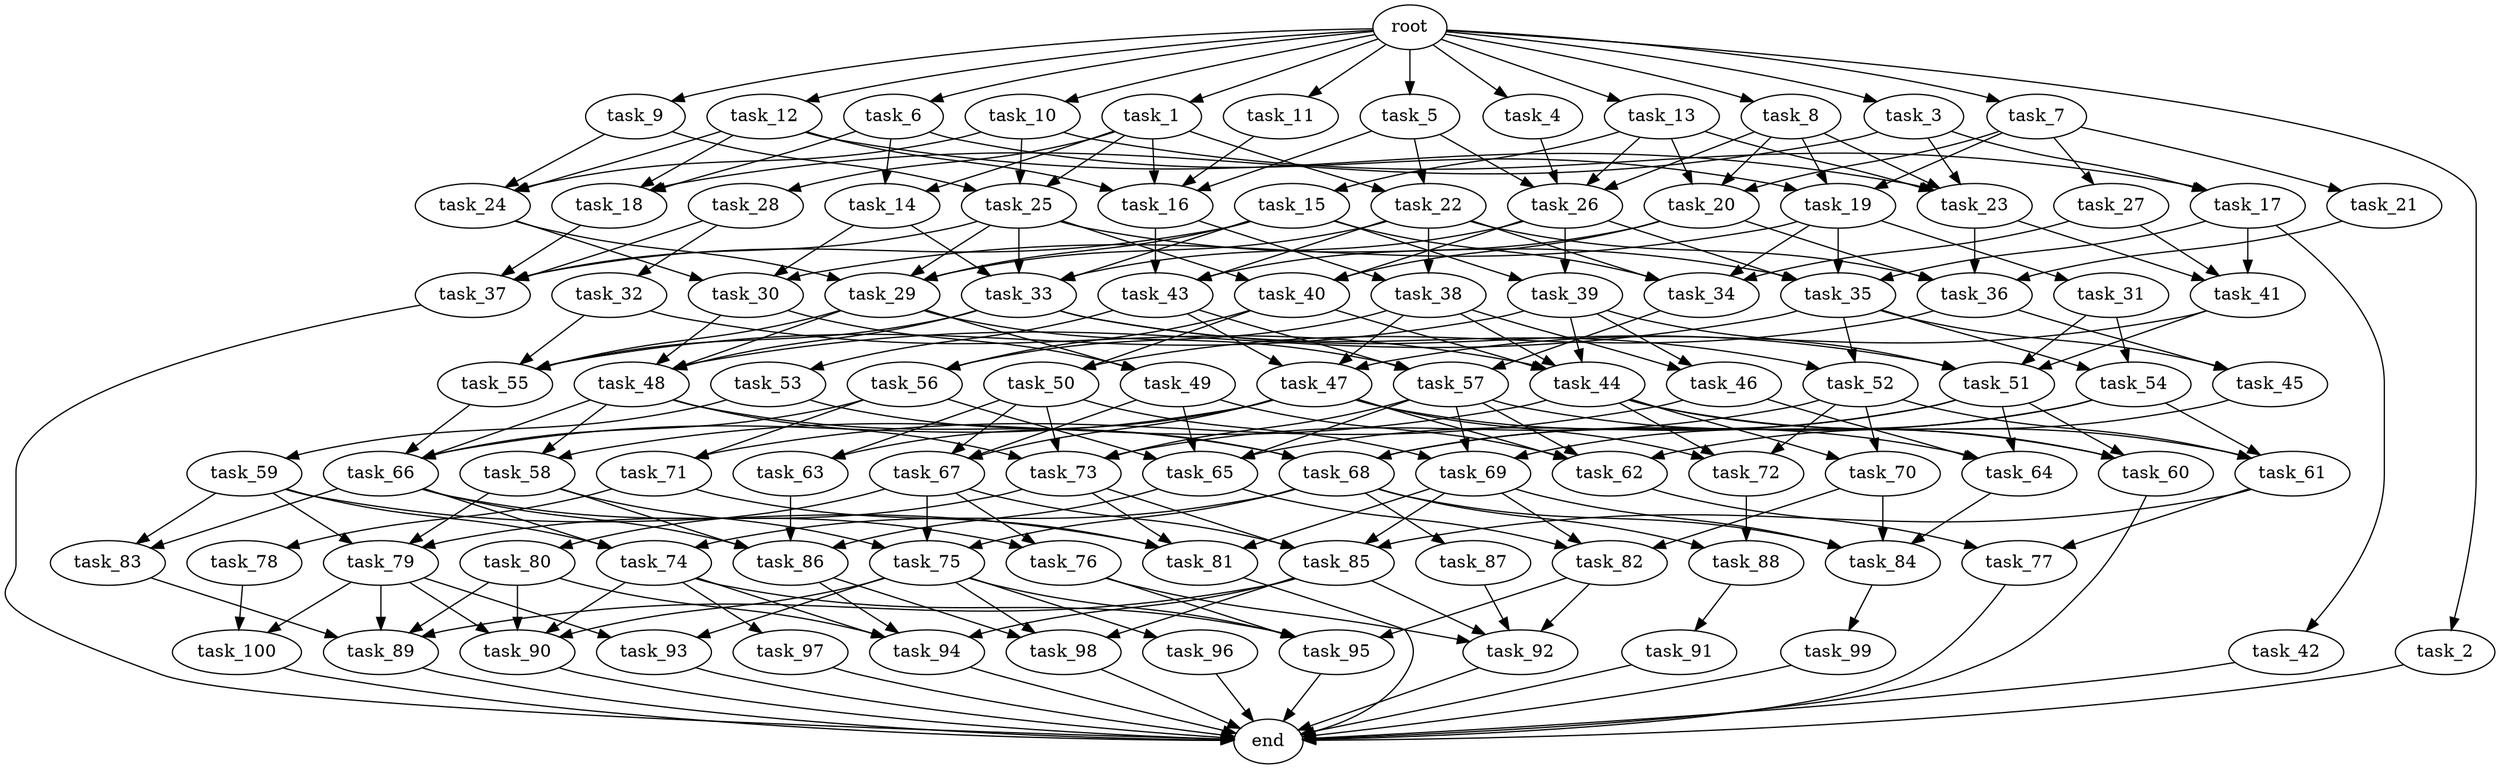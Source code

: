 digraph G {
  task_66 [size="4.152312e+08"];
  task_71 [size="3.758642e+09"];
  task_79 [size="3.543667e+09"];
  task_27 [size="1.671665e+09"];
  task_34 [size="3.264348e+09"];
  task_69 [size="1.512225e+09"];
  task_63 [size="3.451234e+09"];
  task_87 [size="1.955922e+09"];
  task_26 [size="3.677434e+09"];
  task_25 [size="4.203217e+09"];
  task_44 [size="3.552808e+09"];
  task_19 [size="4.452596e+09"];
  task_57 [size="2.302181e+09"];
  task_47 [size="2.040275e+09"];
  task_29 [size="4.638223e+09"];
  task_20 [size="8.803726e+08"];
  task_56 [size="3.170094e+09"];
  task_15 [size="1.045197e+09"];
  task_77 [size="2.903426e+09"];
  task_92 [size="4.032272e+09"];
  task_100 [size="2.040577e+09"];
  task_16 [size="2.255750e+09"];
  task_91 [size="3.674970e+09"];
  task_82 [size="3.326463e+09"];
  task_73 [size="2.730339e+09"];
  task_65 [size="1.388894e+09"];
  task_10 [size="4.617112e+09"];
  task_30 [size="2.135294e+09"];
  task_23 [size="2.670986e+09"];
  task_78 [size="2.106644e+08"];
  task_28 [size="4.823094e+09"];
  task_38 [size="4.364205e+09"];
  task_32 [size="4.454489e+09"];
  task_4 [size="4.187830e+09"];
  task_9 [size="1.486106e+09"];
  task_84 [size="4.255118e+09"];
  task_14 [size="2.113124e+09"];
  end [size="0.000000e+00"];
  task_83 [size="2.387337e+09"];
  task_90 [size="2.177768e+09"];
  task_59 [size="1.582496e+09"];
  task_12 [size="4.296946e+09"];
  task_46 [size="4.547072e+09"];
  task_36 [size="1.539464e+09"];
  task_40 [size="4.754246e+09"];
  task_62 [size="8.762551e+08"];
  task_45 [size="2.115160e+09"];
  task_53 [size="3.014592e+09"];
  task_24 [size="3.931831e+09"];
  task_33 [size="2.454476e+09"];
  task_89 [size="4.673515e+09"];
  task_94 [size="1.562570e+09"];
  task_41 [size="1.269431e+09"];
  task_72 [size="1.271615e+09"];
  task_18 [size="4.096206e+09"];
  task_64 [size="3.226878e+08"];
  task_54 [size="4.880076e+09"];
  task_95 [size="4.034273e+09"];
  task_70 [size="9.358427e+08"];
  task_11 [size="1.169541e+09"];
  task_43 [size="7.738770e+07"];
  task_88 [size="9.060559e+08"];
  task_96 [size="4.048231e+09"];
  task_6 [size="4.547970e+09"];
  task_42 [size="3.836480e+08"];
  task_17 [size="8.449067e+08"];
  task_22 [size="3.982217e+09"];
  task_93 [size="3.568127e+09"];
  task_98 [size="3.833407e+09"];
  task_97 [size="1.044743e+09"];
  task_58 [size="2.449416e+09"];
  task_67 [size="4.751009e+09"];
  root [size="0.000000e+00"];
  task_48 [size="1.982000e+09"];
  task_35 [size="3.812788e+09"];
  task_80 [size="3.142183e+09"];
  task_99 [size="3.794348e+09"];
  task_68 [size="1.739653e+09"];
  task_1 [size="3.538039e+09"];
  task_55 [size="3.758640e+09"];
  task_13 [size="3.402311e+09"];
  task_52 [size="1.320571e+09"];
  task_81 [size="1.436413e+09"];
  task_39 [size="1.621913e+08"];
  task_2 [size="4.695928e+09"];
  task_37 [size="1.805490e+09"];
  task_5 [size="1.643311e+09"];
  task_76 [size="4.407599e+09"];
  task_51 [size="1.543596e+09"];
  task_7 [size="1.905140e+09"];
  task_60 [size="8.527278e+08"];
  task_74 [size="3.975384e+09"];
  task_85 [size="2.317011e+09"];
  task_49 [size="8.661568e+07"];
  task_31 [size="3.068064e+09"];
  task_21 [size="3.774908e+08"];
  task_3 [size="4.048523e+09"];
  task_8 [size="3.705676e+09"];
  task_75 [size="3.742790e+09"];
  task_50 [size="4.970810e+09"];
  task_61 [size="1.485778e+09"];
  task_86 [size="2.581201e+09"];

  task_66 -> task_76 [size="2.076156e+07"];
  task_66 -> task_74 [size="2.076156e+07"];
  task_66 -> task_83 [size="2.076156e+07"];
  task_66 -> task_86 [size="2.076156e+07"];
  task_71 -> task_81 [size="3.758642e+08"];
  task_71 -> task_78 [size="3.758642e+08"];
  task_79 -> task_90 [size="2.362445e+08"];
  task_79 -> task_89 [size="2.362445e+08"];
  task_79 -> task_93 [size="2.362445e+08"];
  task_79 -> task_100 [size="2.362445e+08"];
  task_27 -> task_34 [size="3.343330e+08"];
  task_27 -> task_41 [size="3.343330e+08"];
  task_34 -> task_57 [size="1.632174e+08"];
  task_69 -> task_81 [size="1.008150e+08"];
  task_69 -> task_84 [size="1.008150e+08"];
  task_69 -> task_85 [size="1.008150e+08"];
  task_69 -> task_82 [size="1.008150e+08"];
  task_63 -> task_86 [size="3.451234e+08"];
  task_87 -> task_92 [size="3.911845e+08"];
  task_26 -> task_40 [size="1.838717e+08"];
  task_26 -> task_35 [size="1.838717e+08"];
  task_26 -> task_33 [size="1.838717e+08"];
  task_26 -> task_39 [size="1.838717e+08"];
  task_25 -> task_37 [size="2.802145e+08"];
  task_25 -> task_40 [size="2.802145e+08"];
  task_25 -> task_33 [size="2.802145e+08"];
  task_25 -> task_29 [size="2.802145e+08"];
  task_25 -> task_35 [size="2.802145e+08"];
  task_44 -> task_58 [size="1.776404e+08"];
  task_44 -> task_60 [size="1.776404e+08"];
  task_44 -> task_70 [size="1.776404e+08"];
  task_44 -> task_72 [size="1.776404e+08"];
  task_44 -> task_61 [size="1.776404e+08"];
  task_19 -> task_31 [size="2.968397e+08"];
  task_19 -> task_34 [size="2.968397e+08"];
  task_19 -> task_30 [size="2.968397e+08"];
  task_19 -> task_35 [size="2.968397e+08"];
  task_57 -> task_60 [size="1.534787e+08"];
  task_57 -> task_62 [size="1.534787e+08"];
  task_57 -> task_73 [size="1.534787e+08"];
  task_57 -> task_65 [size="1.534787e+08"];
  task_57 -> task_69 [size="1.534787e+08"];
  task_47 -> task_62 [size="1.360183e+08"];
  task_47 -> task_66 [size="1.360183e+08"];
  task_47 -> task_64 [size="1.360183e+08"];
  task_47 -> task_67 [size="1.360183e+08"];
  task_47 -> task_63 [size="1.360183e+08"];
  task_47 -> task_72 [size="1.360183e+08"];
  task_29 -> task_49 [size="2.319111e+08"];
  task_29 -> task_57 [size="2.319111e+08"];
  task_29 -> task_55 [size="2.319111e+08"];
  task_29 -> task_48 [size="2.319111e+08"];
  task_20 -> task_36 [size="5.869151e+07"];
  task_20 -> task_40 [size="5.869151e+07"];
  task_20 -> task_43 [size="5.869151e+07"];
  task_56 -> task_66 [size="3.170094e+08"];
  task_56 -> task_65 [size="3.170094e+08"];
  task_56 -> task_71 [size="3.170094e+08"];
  task_15 -> task_37 [size="2.090394e+08"];
  task_15 -> task_34 [size="2.090394e+08"];
  task_15 -> task_33 [size="2.090394e+08"];
  task_15 -> task_29 [size="2.090394e+08"];
  task_15 -> task_39 [size="2.090394e+08"];
  task_77 -> end [size="1.000000e-12"];
  task_92 -> end [size="1.000000e-12"];
  task_100 -> end [size="1.000000e-12"];
  task_16 -> task_38 [size="1.127875e+08"];
  task_16 -> task_43 [size="1.127875e+08"];
  task_91 -> end [size="1.000000e-12"];
  task_82 -> task_92 [size="2.217642e+08"];
  task_82 -> task_95 [size="2.217642e+08"];
  task_73 -> task_79 [size="1.365169e+08"];
  task_73 -> task_81 [size="1.365169e+08"];
  task_73 -> task_85 [size="1.365169e+08"];
  task_65 -> task_86 [size="6.944472e+07"];
  task_65 -> task_82 [size="6.944472e+07"];
  task_10 -> task_17 [size="9.234225e+08"];
  task_10 -> task_24 [size="9.234225e+08"];
  task_10 -> task_25 [size="9.234225e+08"];
  task_30 -> task_49 [size="1.423530e+08"];
  task_30 -> task_48 [size="1.423530e+08"];
  task_23 -> task_36 [size="1.335493e+08"];
  task_23 -> task_41 [size="1.335493e+08"];
  task_78 -> task_100 [size="4.213287e+07"];
  task_28 -> task_37 [size="9.646188e+08"];
  task_28 -> task_32 [size="9.646188e+08"];
  task_38 -> task_56 [size="4.364205e+08"];
  task_38 -> task_47 [size="4.364205e+08"];
  task_38 -> task_46 [size="4.364205e+08"];
  task_38 -> task_44 [size="4.364205e+08"];
  task_32 -> task_55 [size="8.908978e+08"];
  task_32 -> task_44 [size="8.908978e+08"];
  task_4 -> task_26 [size="8.375661e+08"];
  task_9 -> task_24 [size="2.972211e+08"];
  task_9 -> task_25 [size="2.972211e+08"];
  task_84 -> task_99 [size="2.127559e+08"];
  task_14 -> task_30 [size="2.113124e+08"];
  task_14 -> task_33 [size="2.113124e+08"];
  task_83 -> task_89 [size="2.387337e+08"];
  task_90 -> end [size="1.000000e-12"];
  task_59 -> task_79 [size="3.164992e+08"];
  task_59 -> task_74 [size="3.164992e+08"];
  task_59 -> task_81 [size="3.164992e+08"];
  task_59 -> task_83 [size="3.164992e+08"];
  task_12 -> task_16 [size="8.593893e+08"];
  task_12 -> task_24 [size="8.593893e+08"];
  task_12 -> task_23 [size="8.593893e+08"];
  task_12 -> task_18 [size="8.593893e+08"];
  task_46 -> task_64 [size="4.547072e+08"];
  task_46 -> task_71 [size="4.547072e+08"];
  task_36 -> task_50 [size="7.697319e+07"];
  task_36 -> task_45 [size="7.697319e+07"];
  task_40 -> task_50 [size="3.169498e+08"];
  task_40 -> task_56 [size="3.169498e+08"];
  task_40 -> task_44 [size="3.169498e+08"];
  task_62 -> task_77 [size="4.381276e+07"];
  task_45 -> task_62 [size="2.115160e+08"];
  task_53 -> task_68 [size="6.029184e+08"];
  task_53 -> task_59 [size="6.029184e+08"];
  task_24 -> task_30 [size="2.621221e+08"];
  task_24 -> task_29 [size="2.621221e+08"];
  task_33 -> task_51 [size="1.227238e+08"];
  task_33 -> task_52 [size="1.227238e+08"];
  task_33 -> task_55 [size="1.227238e+08"];
  task_33 -> task_48 [size="1.227238e+08"];
  task_89 -> end [size="1.000000e-12"];
  task_94 -> end [size="1.000000e-12"];
  task_41 -> task_47 [size="8.462875e+07"];
  task_41 -> task_51 [size="8.462875e+07"];
  task_72 -> task_88 [size="8.477434e+07"];
  task_18 -> task_37 [size="2.730804e+08"];
  task_64 -> task_84 [size="2.151252e+07"];
  task_54 -> task_68 [size="4.880076e+08"];
  task_54 -> task_69 [size="4.880076e+08"];
  task_54 -> task_61 [size="4.880076e+08"];
  task_95 -> end [size="1.000000e-12"];
  task_70 -> task_84 [size="9.358427e+07"];
  task_70 -> task_82 [size="9.358427e+07"];
  task_11 -> task_16 [size="2.339082e+08"];
  task_43 -> task_53 [size="5.159180e+06"];
  task_43 -> task_47 [size="5.159180e+06"];
  task_43 -> task_57 [size="5.159180e+06"];
  task_88 -> task_91 [size="9.060559e+07"];
  task_96 -> end [size="1.000000e-12"];
  task_6 -> task_19 [size="9.095939e+08"];
  task_6 -> task_14 [size="9.095939e+08"];
  task_6 -> task_18 [size="9.095939e+08"];
  task_42 -> end [size="1.000000e-12"];
  task_17 -> task_41 [size="8.449067e+07"];
  task_17 -> task_42 [size="8.449067e+07"];
  task_17 -> task_35 [size="8.449067e+07"];
  task_22 -> task_36 [size="3.982217e+08"];
  task_22 -> task_34 [size="3.982217e+08"];
  task_22 -> task_38 [size="3.982217e+08"];
  task_22 -> task_29 [size="3.982217e+08"];
  task_22 -> task_43 [size="3.982217e+08"];
  task_93 -> end [size="1.000000e-12"];
  task_98 -> end [size="1.000000e-12"];
  task_97 -> end [size="1.000000e-12"];
  task_58 -> task_79 [size="2.449416e+08"];
  task_58 -> task_75 [size="2.449416e+08"];
  task_58 -> task_86 [size="2.449416e+08"];
  task_67 -> task_76 [size="3.167339e+08"];
  task_67 -> task_75 [size="3.167339e+08"];
  task_67 -> task_80 [size="3.167339e+08"];
  task_67 -> task_85 [size="3.167339e+08"];
  root -> task_4 [size="1.000000e-12"];
  root -> task_1 [size="1.000000e-12"];
  root -> task_7 [size="1.000000e-12"];
  root -> task_13 [size="1.000000e-12"];
  root -> task_8 [size="1.000000e-12"];
  root -> task_11 [size="1.000000e-12"];
  root -> task_2 [size="1.000000e-12"];
  root -> task_9 [size="1.000000e-12"];
  root -> task_6 [size="1.000000e-12"];
  root -> task_5 [size="1.000000e-12"];
  root -> task_12 [size="1.000000e-12"];
  root -> task_3 [size="1.000000e-12"];
  root -> task_10 [size="1.000000e-12"];
  task_48 -> task_58 [size="9.909999e+07"];
  task_48 -> task_68 [size="9.909999e+07"];
  task_48 -> task_66 [size="9.909999e+07"];
  task_48 -> task_73 [size="9.909999e+07"];
  task_35 -> task_54 [size="1.906394e+08"];
  task_35 -> task_52 [size="1.906394e+08"];
  task_35 -> task_45 [size="1.906394e+08"];
  task_35 -> task_48 [size="1.906394e+08"];
  task_80 -> task_94 [size="6.284366e+08"];
  task_80 -> task_90 [size="6.284366e+08"];
  task_80 -> task_89 [size="6.284366e+08"];
  task_99 -> end [size="1.000000e-12"];
  task_68 -> task_88 [size="8.698264e+07"];
  task_68 -> task_75 [size="8.698264e+07"];
  task_68 -> task_74 [size="8.698264e+07"];
  task_68 -> task_84 [size="8.698264e+07"];
  task_68 -> task_87 [size="8.698264e+07"];
  task_1 -> task_28 [size="7.076079e+08"];
  task_1 -> task_22 [size="7.076079e+08"];
  task_1 -> task_16 [size="7.076079e+08"];
  task_1 -> task_25 [size="7.076079e+08"];
  task_1 -> task_14 [size="7.076079e+08"];
  task_55 -> task_66 [size="1.879320e+08"];
  task_13 -> task_26 [size="6.804623e+08"];
  task_13 -> task_20 [size="6.804623e+08"];
  task_13 -> task_15 [size="6.804623e+08"];
  task_13 -> task_23 [size="6.804623e+08"];
  task_52 -> task_70 [size="1.320571e+08"];
  task_52 -> task_73 [size="1.320571e+08"];
  task_52 -> task_72 [size="1.320571e+08"];
  task_52 -> task_61 [size="1.320571e+08"];
  task_81 -> end [size="1.000000e-12"];
  task_39 -> task_44 [size="1.621913e+07"];
  task_39 -> task_51 [size="1.621913e+07"];
  task_39 -> task_55 [size="1.621913e+07"];
  task_39 -> task_46 [size="1.621913e+07"];
  task_2 -> end [size="1.000000e-12"];
  task_37 -> end [size="1.000000e-12"];
  task_5 -> task_16 [size="3.286622e+08"];
  task_5 -> task_26 [size="3.286622e+08"];
  task_5 -> task_22 [size="3.286622e+08"];
  task_76 -> task_92 [size="4.407599e+08"];
  task_76 -> task_95 [size="4.407599e+08"];
  task_51 -> task_68 [size="7.717979e+07"];
  task_51 -> task_60 [size="7.717979e+07"];
  task_51 -> task_64 [size="7.717979e+07"];
  task_51 -> task_65 [size="7.717979e+07"];
  task_7 -> task_19 [size="3.810279e+08"];
  task_7 -> task_27 [size="3.810279e+08"];
  task_7 -> task_21 [size="3.810279e+08"];
  task_7 -> task_20 [size="3.810279e+08"];
  task_60 -> end [size="1.000000e-12"];
  task_74 -> task_94 [size="2.650256e+08"];
  task_74 -> task_97 [size="2.650256e+08"];
  task_74 -> task_90 [size="2.650256e+08"];
  task_74 -> task_95 [size="2.650256e+08"];
  task_85 -> task_94 [size="1.158505e+08"];
  task_85 -> task_92 [size="1.158505e+08"];
  task_85 -> task_89 [size="1.158505e+08"];
  task_85 -> task_98 [size="1.158505e+08"];
  task_49 -> task_62 [size="8.661568e+06"];
  task_49 -> task_65 [size="8.661568e+06"];
  task_49 -> task_67 [size="8.661568e+06"];
  task_31 -> task_54 [size="6.136129e+08"];
  task_31 -> task_51 [size="6.136129e+08"];
  task_21 -> task_36 [size="7.549816e+07"];
  task_3 -> task_17 [size="8.097047e+08"];
  task_3 -> task_23 [size="8.097047e+08"];
  task_3 -> task_18 [size="8.097047e+08"];
  task_8 -> task_19 [size="7.411352e+08"];
  task_8 -> task_26 [size="7.411352e+08"];
  task_8 -> task_20 [size="7.411352e+08"];
  task_8 -> task_23 [size="7.411352e+08"];
  task_75 -> task_96 [size="2.495194e+08"];
  task_75 -> task_90 [size="2.495194e+08"];
  task_75 -> task_95 [size="2.495194e+08"];
  task_75 -> task_93 [size="2.495194e+08"];
  task_75 -> task_98 [size="2.495194e+08"];
  task_50 -> task_63 [size="4.970810e+08"];
  task_50 -> task_73 [size="4.970810e+08"];
  task_50 -> task_67 [size="4.970810e+08"];
  task_50 -> task_69 [size="4.970810e+08"];
  task_61 -> task_77 [size="9.905186e+07"];
  task_61 -> task_85 [size="9.905186e+07"];
  task_86 -> task_94 [size="1.290601e+08"];
  task_86 -> task_98 [size="1.290601e+08"];
}
